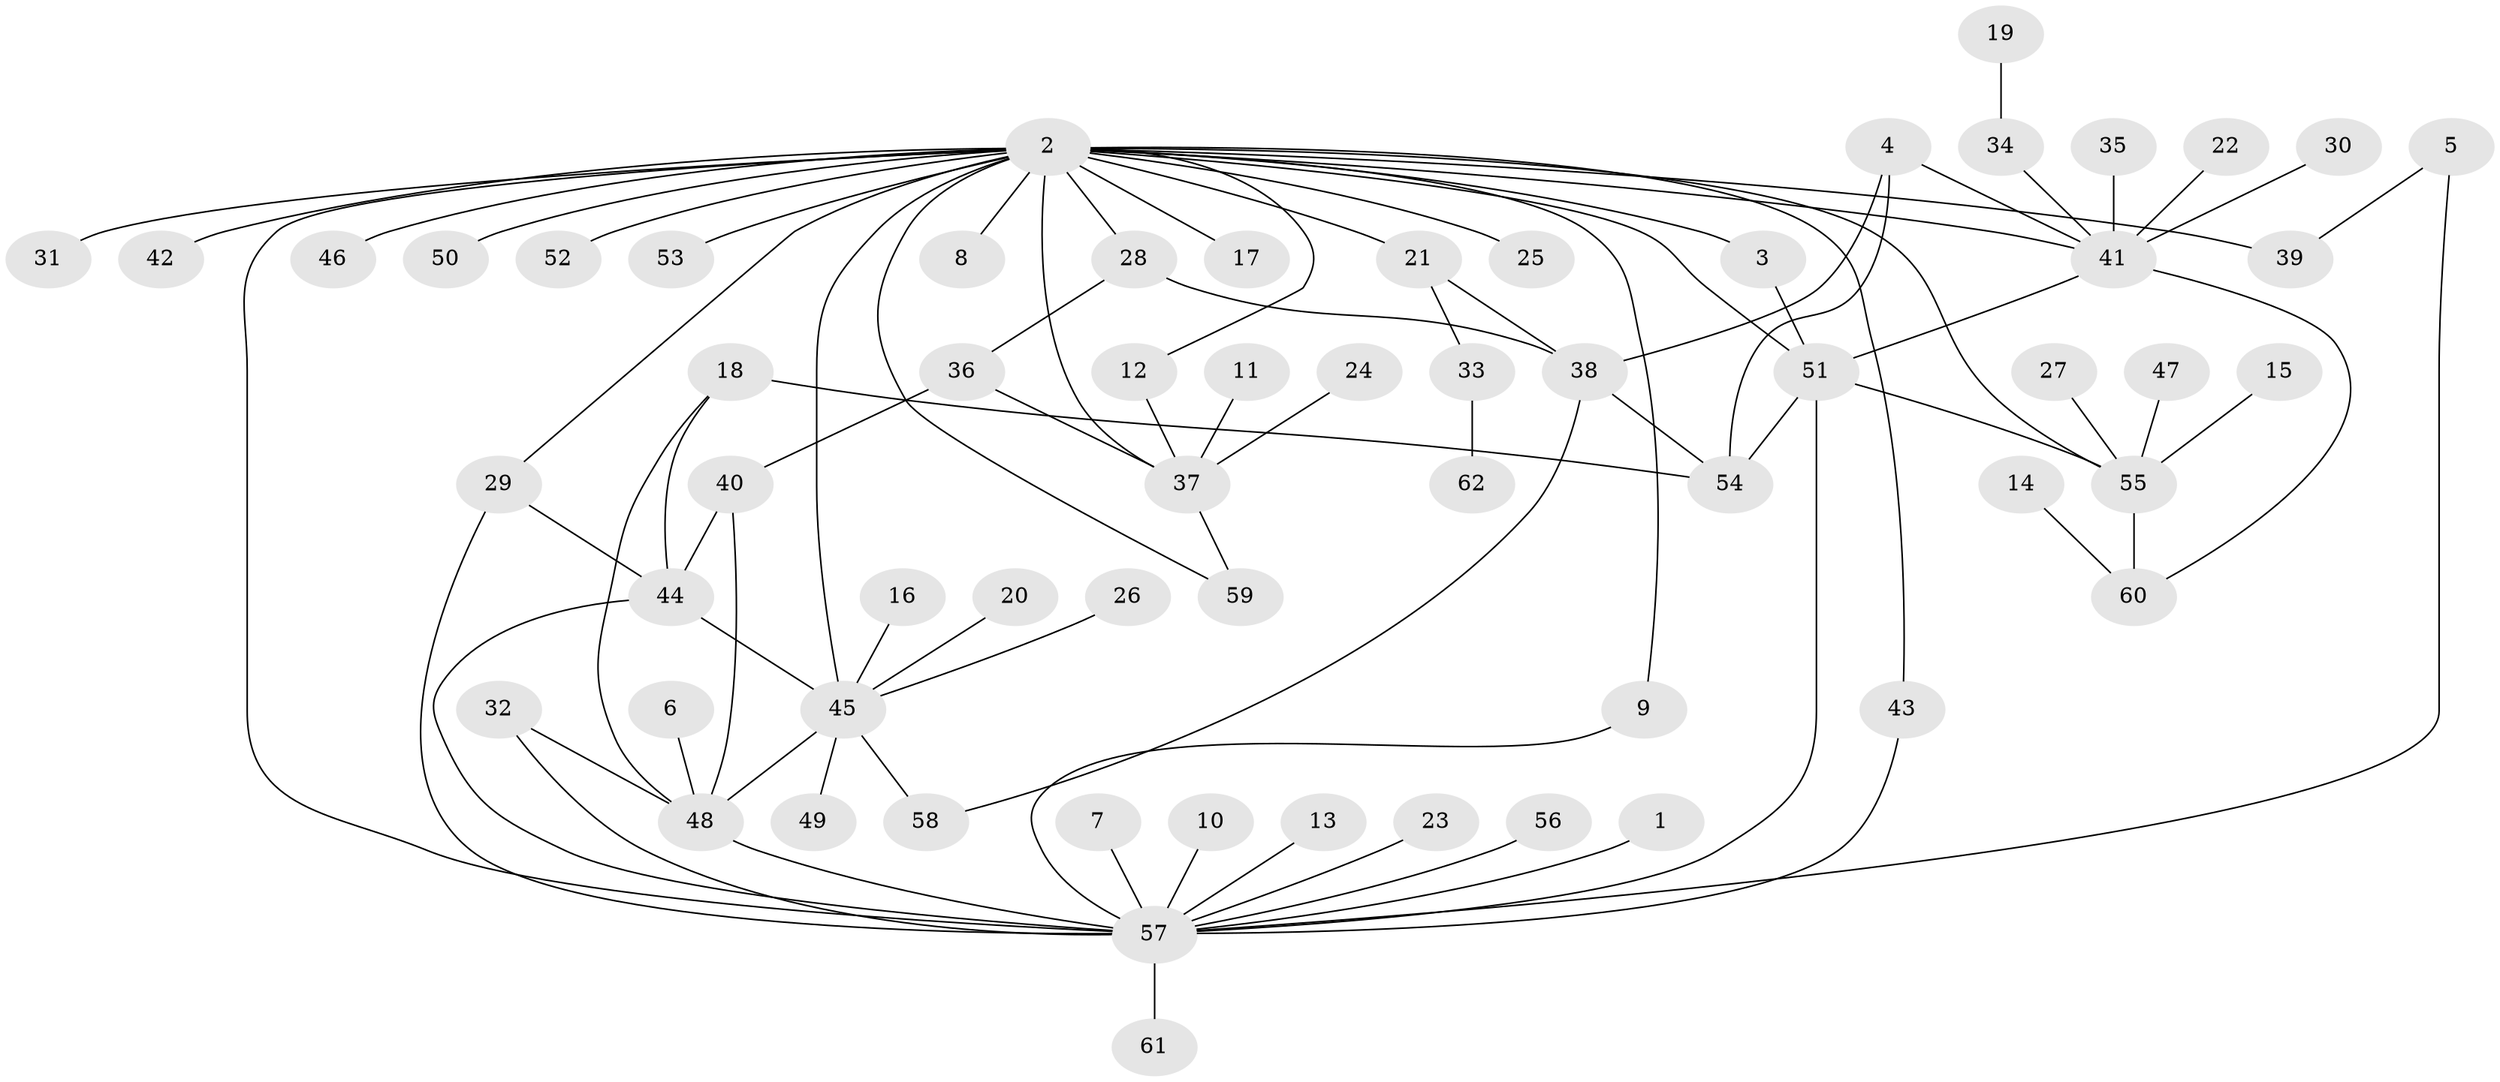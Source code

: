 // original degree distribution, {4: 0.08130081300813008, 26: 0.008130081300813009, 1: 0.5284552845528455, 10: 0.008130081300813009, 3: 0.11382113821138211, 17: 0.008130081300813009, 2: 0.17886178861788618, 5: 0.04065040650406504, 8: 0.008130081300813009, 9: 0.024390243902439025}
// Generated by graph-tools (version 1.1) at 2025/26/03/09/25 03:26:01]
// undirected, 62 vertices, 86 edges
graph export_dot {
graph [start="1"]
  node [color=gray90,style=filled];
  1;
  2;
  3;
  4;
  5;
  6;
  7;
  8;
  9;
  10;
  11;
  12;
  13;
  14;
  15;
  16;
  17;
  18;
  19;
  20;
  21;
  22;
  23;
  24;
  25;
  26;
  27;
  28;
  29;
  30;
  31;
  32;
  33;
  34;
  35;
  36;
  37;
  38;
  39;
  40;
  41;
  42;
  43;
  44;
  45;
  46;
  47;
  48;
  49;
  50;
  51;
  52;
  53;
  54;
  55;
  56;
  57;
  58;
  59;
  60;
  61;
  62;
  1 -- 57 [weight=1.0];
  2 -- 3 [weight=1.0];
  2 -- 8 [weight=1.0];
  2 -- 9 [weight=1.0];
  2 -- 12 [weight=1.0];
  2 -- 17 [weight=1.0];
  2 -- 21 [weight=1.0];
  2 -- 25 [weight=1.0];
  2 -- 28 [weight=1.0];
  2 -- 29 [weight=1.0];
  2 -- 31 [weight=1.0];
  2 -- 37 [weight=1.0];
  2 -- 39 [weight=1.0];
  2 -- 41 [weight=1.0];
  2 -- 42 [weight=1.0];
  2 -- 43 [weight=1.0];
  2 -- 45 [weight=2.0];
  2 -- 46 [weight=1.0];
  2 -- 50 [weight=1.0];
  2 -- 51 [weight=1.0];
  2 -- 52 [weight=1.0];
  2 -- 53 [weight=1.0];
  2 -- 55 [weight=1.0];
  2 -- 57 [weight=1.0];
  2 -- 59 [weight=1.0];
  3 -- 51 [weight=1.0];
  4 -- 38 [weight=1.0];
  4 -- 41 [weight=1.0];
  4 -- 54 [weight=1.0];
  5 -- 39 [weight=1.0];
  5 -- 57 [weight=1.0];
  6 -- 48 [weight=1.0];
  7 -- 57 [weight=1.0];
  9 -- 57 [weight=1.0];
  10 -- 57 [weight=1.0];
  11 -- 37 [weight=1.0];
  12 -- 37 [weight=1.0];
  13 -- 57 [weight=1.0];
  14 -- 60 [weight=1.0];
  15 -- 55 [weight=1.0];
  16 -- 45 [weight=1.0];
  18 -- 44 [weight=1.0];
  18 -- 48 [weight=1.0];
  18 -- 54 [weight=1.0];
  19 -- 34 [weight=1.0];
  20 -- 45 [weight=1.0];
  21 -- 33 [weight=1.0];
  21 -- 38 [weight=1.0];
  22 -- 41 [weight=1.0];
  23 -- 57 [weight=1.0];
  24 -- 37 [weight=1.0];
  26 -- 45 [weight=1.0];
  27 -- 55 [weight=1.0];
  28 -- 36 [weight=1.0];
  28 -- 38 [weight=1.0];
  29 -- 44 [weight=1.0];
  29 -- 57 [weight=1.0];
  30 -- 41 [weight=1.0];
  32 -- 48 [weight=1.0];
  32 -- 57 [weight=1.0];
  33 -- 62 [weight=1.0];
  34 -- 41 [weight=1.0];
  35 -- 41 [weight=1.0];
  36 -- 37 [weight=1.0];
  36 -- 40 [weight=1.0];
  37 -- 59 [weight=1.0];
  38 -- 54 [weight=1.0];
  38 -- 58 [weight=1.0];
  40 -- 44 [weight=2.0];
  40 -- 48 [weight=1.0];
  41 -- 51 [weight=1.0];
  41 -- 60 [weight=1.0];
  43 -- 57 [weight=1.0];
  44 -- 45 [weight=1.0];
  44 -- 57 [weight=1.0];
  45 -- 48 [weight=1.0];
  45 -- 49 [weight=1.0];
  45 -- 58 [weight=1.0];
  47 -- 55 [weight=1.0];
  48 -- 57 [weight=2.0];
  51 -- 54 [weight=1.0];
  51 -- 55 [weight=1.0];
  51 -- 57 [weight=1.0];
  55 -- 60 [weight=1.0];
  56 -- 57 [weight=1.0];
  57 -- 61 [weight=1.0];
}
